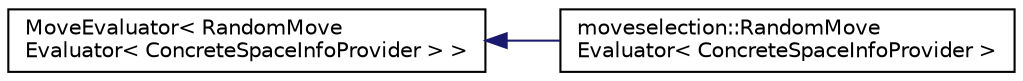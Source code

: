 digraph "Graphical Class Hierarchy"
{
 // LATEX_PDF_SIZE
  edge [fontname="Helvetica",fontsize="10",labelfontname="Helvetica",labelfontsize="10"];
  node [fontname="Helvetica",fontsize="10",shape=record];
  rankdir="LR";
  Node0 [label="MoveEvaluator\< RandomMove\lEvaluator\< ConcreteSpaceInfoProvider \> \>",height=0.2,width=0.4,color="black", fillcolor="white", style="filled",URL="$classMoveEvaluator.html",tooltip=" "];
  Node0 -> Node1 [dir="back",color="midnightblue",fontsize="10",style="solid",fontname="Helvetica"];
  Node1 [label="moveselection::RandomMove\lEvaluator\< ConcreteSpaceInfoProvider \>",height=0.2,width=0.4,color="black", fillcolor="white", style="filled",URL="$classmoveselection_1_1RandomMoveEvaluator.html",tooltip="Implements gameboard::MoveEvaluator interface."];
}
